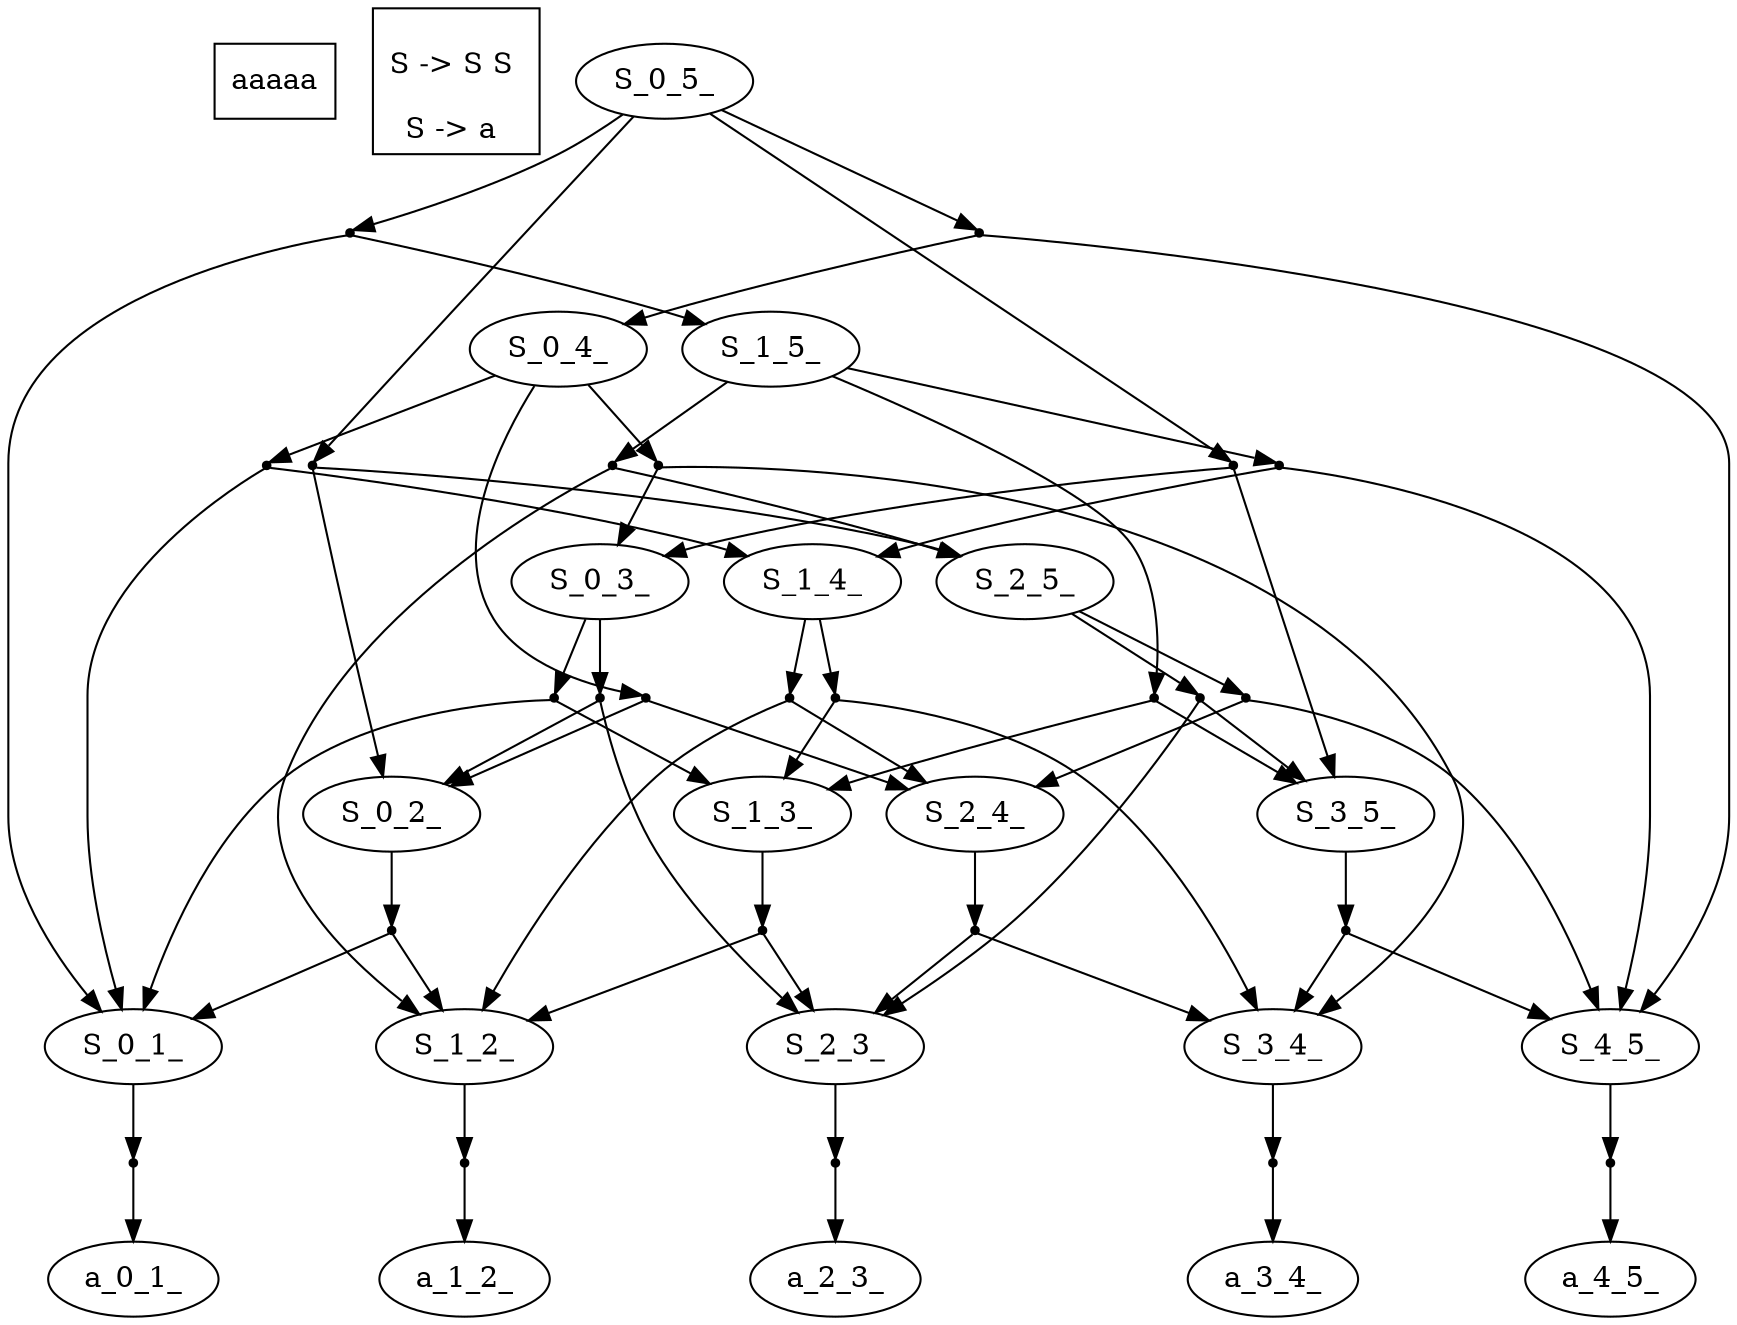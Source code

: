 digraph {
_input_[label ="aaaaa", shape = rectangle]_grammar_[label ="
\lS -> S S 
\lS -> a ", shape = rectangle]
node[ ordering ="out"];
graph[ overlap =false, splines = true];
194274193976524278[label="S_0_1_"];
15990246631671354252[shape = point,label="S_0_1_0"];
194274193976524278->15990246631671354252;
10392492616554847086[label="a_0_1_"];
15990246631671354252->10392492616554847086;
2216158551089132612[label="S_0_2_"];
14606029036844974735[shape = point,label="S_0_2_0"];
2216158551089132612->14606029036844974735;
194274193976524278[label="S_0_1_"];
14606029036844974735->194274193976524278;
1119348865048629332[label="S_1_2_"];
14606029036844974735->1119348865048629332;
1792758747230661784[label="S_0_3_"];
18064953692394540690[shape = point,label="S_0_3_0"];
1792758747230661784->18064953692394540690;
194274193976524278[label="S_0_1_"];
18064953692394540690->194274193976524278;
8844681114522850564[label="S_1_3_"];
18064953692394540690->8844681114522850564;
4794413907849963049[shape = point,label="S_0_3_1"];
1792758747230661784->4794413907849963049;
2216158551089132612[label="S_0_2_"];
4794413907849963049->2216158551089132612;
13628264665456347369[label="S_2_3_"];
4794413907849963049->13628264665456347369;
5161512737283180161[label="S_0_4_"];
5670349642365562691[shape = point,label="S_0_4_0"];
5161512737283180161->5670349642365562691;
194274193976524278[label="S_0_1_"];
5670349642365562691->194274193976524278;
5741564300532716650[label="S_1_4_"];
5670349642365562691->5741564300532716650;
9342503195975245321[shape = point,label="S_0_4_1"];
5161512737283180161->9342503195975245321;
2216158551089132612[label="S_0_2_"];
9342503195975245321->2216158551089132612;
5691229148473924163[label="S_2_4_"];
9342503195975245321->5691229148473924163;
1523016501927985344[shape = point,label="S_0_4_2"];
5161512737283180161->1523016501927985344;
1792758747230661784[label="S_0_3_"];
1523016501927985344->1792758747230661784;
3935372490195902685[label="S_3_4_"];
1523016501927985344->3935372490195902685;
8525734042697176661[label="S_0_5_"];
1731754937844311944[shape = point,label="S_0_5_0"];
8525734042697176661->1731754937844311944;
194274193976524278[label="S_0_1_"];
1731754937844311944->194274193976524278;
11900294804479837062[label="S_1_5_"];
1731754937844311944->11900294804479837062;
11002115275249744992[shape = point,label="S_0_5_1"];
8525734042697176661->11002115275249744992;
2216158551089132612[label="S_0_2_"];
11002115275249744992->2216158551089132612;
6816796669890671200[label="S_2_5_"];
11002115275249744992->6816796669890671200;
5871896671169826982[shape = point,label="S_0_5_2"];
8525734042697176661->5871896671169826982;
1792758747230661784[label="S_0_3_"];
5871896671169826982->1792758747230661784;
17153670414900078599[label="S_3_5_"];
5871896671169826982->17153670414900078599;
9763720828640655037[shape = point,label="S_0_5_3"];
8525734042697176661->9763720828640655037;
5161512737283180161[label="S_0_4_"];
9763720828640655037->5161512737283180161;
14986307636520816984[label="S_4_5_"];
9763720828640655037->14986307636520816984;
1119348865048629332[label="S_1_2_"];
5190292316040902089[shape = point,label="S_1_2_0"];
1119348865048629332->5190292316040902089;
11524550976629556737[label="a_1_2_"];
5190292316040902089->11524550976629556737;
8844681114522850564[label="S_1_3_"];
8754458080156323246[shape = point,label="S_1_3_0"];
8844681114522850564->8754458080156323246;
1119348865048629332[label="S_1_2_"];
8754458080156323246->1119348865048629332;
13628264665456347369[label="S_2_3_"];
8754458080156323246->13628264665456347369;
5741564300532716650[label="S_1_4_"];
13302547368281671782[shape = point,label="S_1_4_0"];
5741564300532716650->13302547368281671782;
1119348865048629332[label="S_1_2_"];
13302547368281671782->1119348865048629332;
5691229148473924163[label="S_2_4_"];
13302547368281671782->5691229148473924163;
8611669971923877113[shape = point,label="S_1_4_1"];
5741564300532716650->8611669971923877113;
8844681114522850564[label="S_1_3_"];
8611669971923877113->8844681114522850564;
3935372490195902685[label="S_3_4_"];
8611669971923877113->3935372490195902685;
11900294804479837062[label="S_1_5_"];
5125717248517921966[shape = point,label="S_1_5_0"];
11900294804479837062->5125717248517921966;
1119348865048629332[label="S_1_2_"];
5125717248517921966->1119348865048629332;
6816796669890671200[label="S_2_5_"];
5125717248517921966->6816796669890671200;
18442242718147446760[shape = point,label="S_1_5_1"];
11900294804479837062->18442242718147446760;
8844681114522850564[label="S_1_3_"];
18442242718147446760->8844681114522850564;
17153670414900078599[label="S_3_5_"];
18442242718147446760->17153670414900078599;
9590770694270351324[shape = point,label="S_1_5_2"];
11900294804479837062->9590770694270351324;
5741564300532716650[label="S_1_4_"];
9590770694270351324->5741564300532716650;
14986307636520816984[label="S_4_5_"];
9590770694270351324->14986307636520816984;
13628264665456347369[label="S_2_3_"];
10137717921132914190[shape = point,label="S_2_3_0"];
13628264665456347369->10137717921132914190;
11542389025786667627[label="a_2_3_"];
10137717921132914190->11542389025786667627;
5691229148473924163[label="S_2_4_"];
14035983784404458857[shape = point,label="S_2_4_0"];
5691229148473924163->14035983784404458857;
13628264665456347369[label="S_2_3_"];
14035983784404458857->13628264665456347369;
3935372490195902685[label="S_3_4_"];
14035983784404458857->3935372490195902685;
6816796669890671200[label="S_2_5_"];
7459257122032352111[shape = point,label="S_2_5_0"];
6816796669890671200->7459257122032352111;
13628264665456347369[label="S_2_3_"];
7459257122032352111->13628264665456347369;
17153670414900078599[label="S_3_5_"];
7459257122032352111->17153670414900078599;
1149899494824079950[shape = point,label="S_2_5_1"];
6816796669890671200->1149899494824079950;
5691229148473924163[label="S_2_4_"];
1149899494824079950->5691229148473924163;
14986307636520816984[label="S_4_5_"];
1149899494824079950->14986307636520816984;
3935372490195902685[label="S_3_4_"];
4620247063600506603[shape = point,label="S_3_4_0"];
3935372490195902685->4620247063600506603;
633746060087571429[label="a_3_4_"];
4620247063600506603->633746060087571429;
17153670414900078599[label="S_3_5_"];
8939477361135529597[shape = point,label="S_3_5_0"];
17153670414900078599->8939477361135529597;
3935372490195902685[label="S_3_4_"];
8939477361135529597->3935372490195902685;
14986307636520816984[label="S_4_5_"];
8939477361135529597->14986307636520816984;
14986307636520816984[label="S_4_5_"];
3943751237943731064[shape = point,label="S_4_5_0"];
14986307636520816984->3943751237943731064;
11360794269417940133[label="a_4_5_"];
3943751237943731064->11360794269417940133;
}
